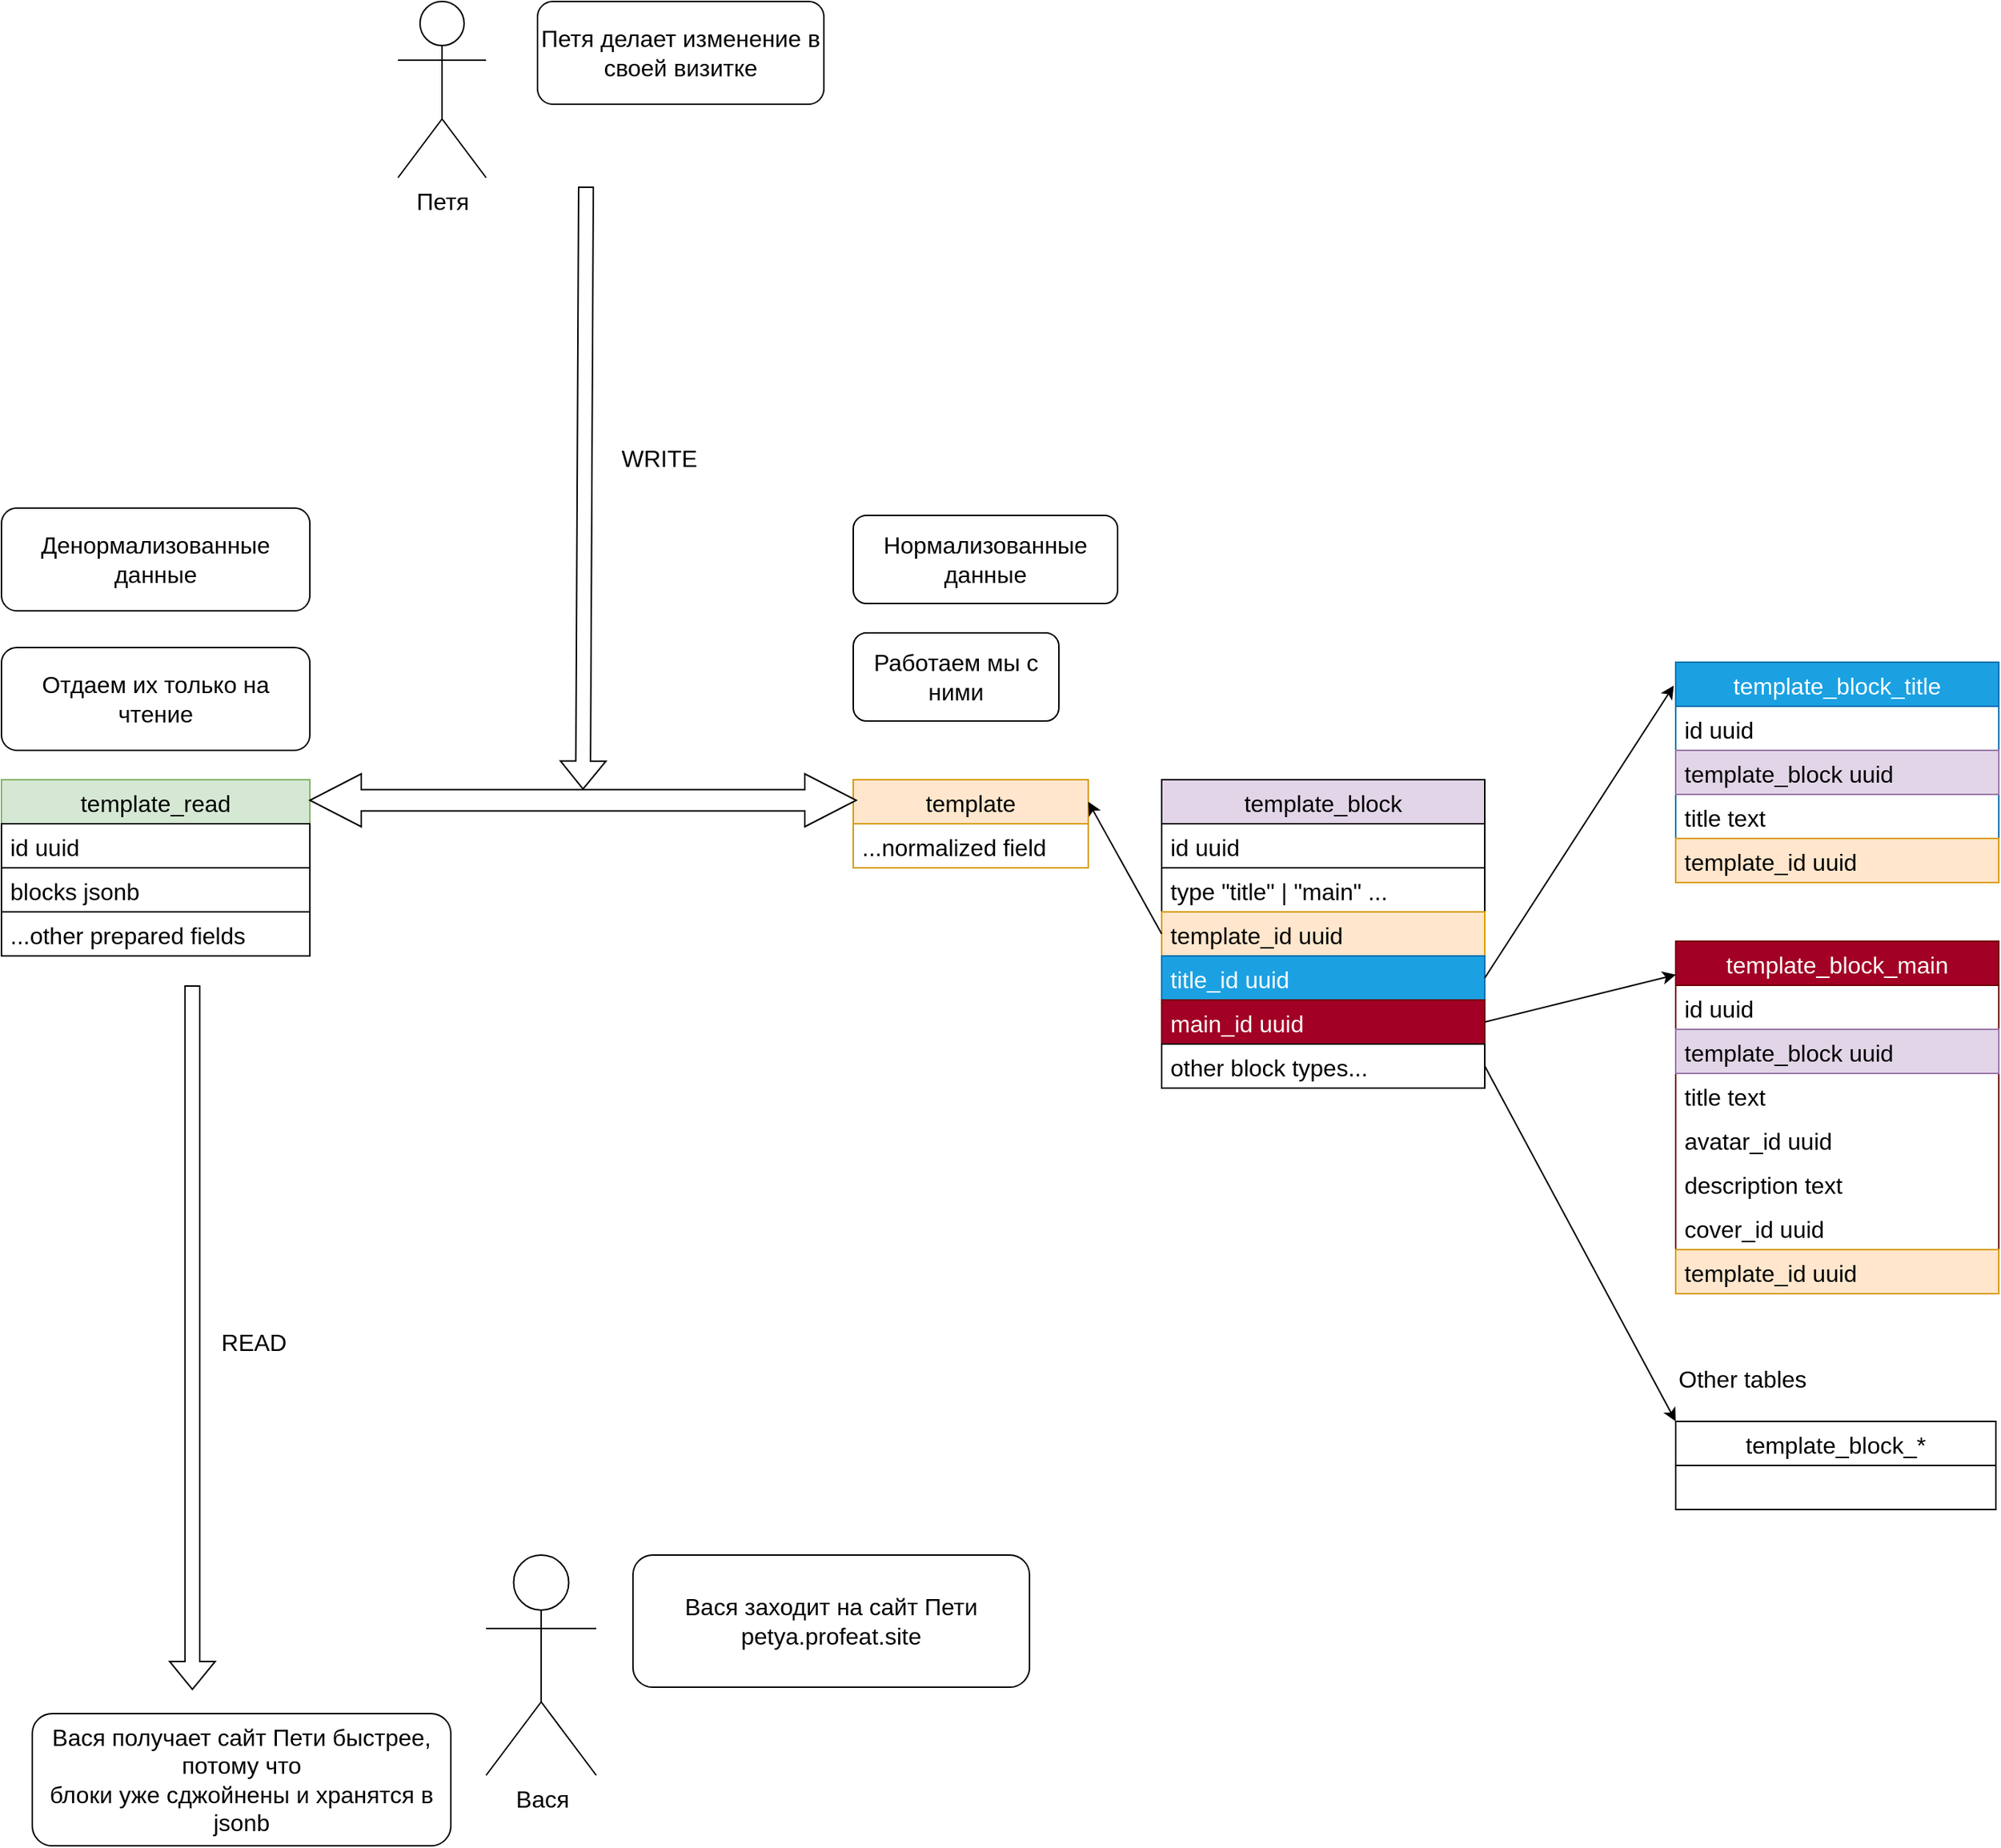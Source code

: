 <mxfile version="20.2.8" type="github"><diagram id="1wfIQtf_WRFNeuhbrH_D" name="Page-1"><mxGraphModel dx="1387" dy="846" grid="1" gridSize="10" guides="1" tooltips="1" connect="1" arrows="1" fold="1" page="1" pageScale="1" pageWidth="2339" pageHeight="3300" math="0" shadow="0"><root><mxCell id="0"/><mxCell id="1" parent="0"/><mxCell id="qSzkkwpFZmTFEwLg8y-q-1" value="template_read" style="swimlane;fontStyle=0;childLayout=stackLayout;horizontal=1;startSize=30;horizontalStack=0;resizeParent=1;resizeParentMax=0;resizeLast=0;collapsible=1;marginBottom=0;fillColor=#d5e8d4;strokeColor=#82b366;fontSize=16;" vertex="1" parent="1"><mxGeometry x="102" y="654" width="210" height="120" as="geometry"/></mxCell><mxCell id="qSzkkwpFZmTFEwLg8y-q-2" value="id uuid" style="text;strokeColor=default;fillColor=none;align=left;verticalAlign=middle;spacingLeft=4;spacingRight=4;overflow=hidden;points=[[0,0.5],[1,0.5]];portConstraint=eastwest;rotatable=0;fontSize=16;" vertex="1" parent="qSzkkwpFZmTFEwLg8y-q-1"><mxGeometry y="30" width="210" height="30" as="geometry"/></mxCell><mxCell id="qSzkkwpFZmTFEwLg8y-q-3" value="blocks jsonb" style="text;strokeColor=default;fillColor=none;align=left;verticalAlign=middle;spacingLeft=4;spacingRight=4;overflow=hidden;points=[[0,0.5],[1,0.5]];portConstraint=eastwest;rotatable=0;fontSize=16;" vertex="1" parent="qSzkkwpFZmTFEwLg8y-q-1"><mxGeometry y="60" width="210" height="30" as="geometry"/></mxCell><mxCell id="qSzkkwpFZmTFEwLg8y-q-10" value="...other prepared fields" style="text;strokeColor=default;fillColor=none;align=left;verticalAlign=middle;spacingLeft=4;spacingRight=4;overflow=hidden;points=[[0,0.5],[1,0.5]];portConstraint=eastwest;rotatable=0;fontSize=16;" vertex="1" parent="qSzkkwpFZmTFEwLg8y-q-1"><mxGeometry y="90" width="210" height="30" as="geometry"/></mxCell><mxCell id="qSzkkwpFZmTFEwLg8y-q-5" value="template" style="swimlane;fontStyle=0;childLayout=stackLayout;horizontal=1;startSize=30;horizontalStack=0;resizeParent=1;resizeParentMax=0;resizeLast=0;collapsible=1;marginBottom=0;fillColor=#ffe6cc;strokeColor=#d79b00;fontSize=16;" vertex="1" parent="1"><mxGeometry x="682" y="654" width="160" height="60" as="geometry"/></mxCell><mxCell id="qSzkkwpFZmTFEwLg8y-q-7" value="...normalized field" style="text;strokeColor=none;fillColor=none;align=left;verticalAlign=middle;spacingLeft=4;spacingRight=4;overflow=hidden;points=[[0,0.5],[1,0.5]];portConstraint=eastwest;rotatable=0;fontSize=16;" vertex="1" parent="qSzkkwpFZmTFEwLg8y-q-5"><mxGeometry y="30" width="160" height="30" as="geometry"/></mxCell><mxCell id="qSzkkwpFZmTFEwLg8y-q-11" value="template_block" style="swimlane;fontStyle=0;childLayout=stackLayout;horizontal=1;startSize=30;horizontalStack=0;resizeParent=1;resizeParentMax=0;resizeLast=0;collapsible=1;marginBottom=0;fillColor=#e1d5e7;strokeColor=default;fontSize=16;" vertex="1" parent="1"><mxGeometry x="892" y="654" width="220" height="210" as="geometry"/></mxCell><mxCell id="qSzkkwpFZmTFEwLg8y-q-12" value="id uuid" style="text;strokeColor=default;fillColor=none;align=left;verticalAlign=middle;spacingLeft=4;spacingRight=4;overflow=hidden;points=[[0,0.5],[1,0.5]];portConstraint=eastwest;rotatable=0;fontSize=16;" vertex="1" parent="qSzkkwpFZmTFEwLg8y-q-11"><mxGeometry y="30" width="220" height="30" as="geometry"/></mxCell><mxCell id="qSzkkwpFZmTFEwLg8y-q-71" value="type &quot;title&quot; | &quot;main&quot; ..." style="text;strokeColor=default;fillColor=none;align=left;verticalAlign=middle;spacingLeft=4;spacingRight=4;overflow=hidden;points=[[0,0.5],[1,0.5]];portConstraint=eastwest;rotatable=0;fontSize=16;" vertex="1" parent="qSzkkwpFZmTFEwLg8y-q-11"><mxGeometry y="60" width="220" height="30" as="geometry"/></mxCell><mxCell id="qSzkkwpFZmTFEwLg8y-q-14" value="template_id uuid" style="text;strokeColor=#d79b00;fillColor=#ffe6cc;align=left;verticalAlign=middle;spacingLeft=4;spacingRight=4;overflow=hidden;points=[[0,0.5],[1,0.5]];portConstraint=eastwest;rotatable=0;fontSize=16;" vertex="1" parent="qSzkkwpFZmTFEwLg8y-q-11"><mxGeometry y="90" width="220" height="30" as="geometry"/></mxCell><mxCell id="qSzkkwpFZmTFEwLg8y-q-50" value="title_id uuid" style="text;strokeColor=#006EAF;fillColor=#1ba1e2;align=left;verticalAlign=middle;spacingLeft=4;spacingRight=4;overflow=hidden;points=[[0,0.5],[1,0.5]];portConstraint=eastwest;rotatable=0;fontSize=16;rounded=0;shadow=0;fontColor=#ffffff;" vertex="1" parent="qSzkkwpFZmTFEwLg8y-q-11"><mxGeometry y="120" width="220" height="30" as="geometry"/></mxCell><mxCell id="qSzkkwpFZmTFEwLg8y-q-55" value="main_id uuid" style="text;strokeColor=#6F0000;fillColor=#a20025;align=left;verticalAlign=middle;spacingLeft=4;spacingRight=4;overflow=hidden;points=[[0,0.5],[1,0.5]];portConstraint=eastwest;rotatable=0;fontSize=16;fontColor=#ffffff;" vertex="1" parent="qSzkkwpFZmTFEwLg8y-q-11"><mxGeometry y="150" width="220" height="30" as="geometry"/></mxCell><mxCell id="qSzkkwpFZmTFEwLg8y-q-72" value="other block types..." style="text;strokeColor=default;fillColor=none;align=left;verticalAlign=middle;spacingLeft=4;spacingRight=4;overflow=hidden;points=[[0,0.5],[1,0.5]];portConstraint=eastwest;rotatable=0;fontSize=16;" vertex="1" parent="qSzkkwpFZmTFEwLg8y-q-11"><mxGeometry y="180" width="220" height="30" as="geometry"/></mxCell><mxCell id="qSzkkwpFZmTFEwLg8y-q-15" value="" style="endArrow=classic;html=1;rounded=0;entryX=1;entryY=0.25;entryDx=0;entryDy=0;exitX=0;exitY=0.5;exitDx=0;exitDy=0;fontSize=16;" edge="1" parent="1" source="qSzkkwpFZmTFEwLg8y-q-14" target="qSzkkwpFZmTFEwLg8y-q-5"><mxGeometry width="50" height="50" relative="1" as="geometry"><mxPoint x="722" y="764" as="sourcePoint"/><mxPoint x="772" y="714" as="targetPoint"/></mxGeometry></mxCell><mxCell id="qSzkkwpFZmTFEwLg8y-q-19" value="Петя" style="shape=umlActor;verticalLabelPosition=bottom;verticalAlign=top;html=1;outlineConnect=0;fontSize=16;" vertex="1" parent="1"><mxGeometry x="372" y="124" width="60" height="120" as="geometry"/></mxCell><mxCell id="qSzkkwpFZmTFEwLg8y-q-23" value="&lt;font style=&quot;font-size: 16px;&quot;&gt;Петя делает изменение в своей визитке&lt;/font&gt;" style="rounded=1;whiteSpace=wrap;html=1;fontSize=16;" vertex="1" parent="1"><mxGeometry x="467" y="124" width="195" height="70" as="geometry"/></mxCell><mxCell id="qSzkkwpFZmTFEwLg8y-q-26" value="" style="shape=flexArrow;endArrow=classic;html=1;rounded=0;fontSize=16;entryX=0.5;entryY=0;entryDx=0;entryDy=10.8;entryPerimeter=0;" edge="1" parent="1" target="qSzkkwpFZmTFEwLg8y-q-85"><mxGeometry width="50" height="50" relative="1" as="geometry"><mxPoint x="500" y="250" as="sourcePoint"/><mxPoint x="500" y="650" as="targetPoint"/></mxGeometry></mxCell><mxCell id="qSzkkwpFZmTFEwLg8y-q-28" value="WRITE" style="text;html=1;strokeColor=none;fillColor=none;align=center;verticalAlign=middle;whiteSpace=wrap;rounded=0;fontSize=16;" vertex="1" parent="1"><mxGeometry x="520" y="420" width="60" height="30" as="geometry"/></mxCell><mxCell id="qSzkkwpFZmTFEwLg8y-q-34" value="Вася" style="shape=umlActor;verticalLabelPosition=bottom;verticalAlign=top;html=1;outlineConnect=0;fontSize=16;" vertex="1" parent="1"><mxGeometry x="432" y="1182" width="75" height="150" as="geometry"/></mxCell><mxCell id="qSzkkwpFZmTFEwLg8y-q-37" value="&lt;font style=&quot;font-size: 16px;&quot;&gt;Вася заходит на сайт Пети&lt;br style=&quot;font-size: 16px;&quot;&gt;petya.profeat.site&lt;/font&gt;" style="rounded=1;whiteSpace=wrap;html=1;fontSize=16;" vertex="1" parent="1"><mxGeometry x="532" y="1182" width="270" height="90" as="geometry"/></mxCell><mxCell id="qSzkkwpFZmTFEwLg8y-q-39" value="" style="shape=flexArrow;endArrow=classic;html=1;rounded=0;fontSize=16;" edge="1" parent="1"><mxGeometry width="50" height="50" relative="1" as="geometry"><mxPoint x="232" y="794" as="sourcePoint"/><mxPoint x="232" y="1274" as="targetPoint"/></mxGeometry></mxCell><mxCell id="qSzkkwpFZmTFEwLg8y-q-40" value="&lt;font style=&quot;font-size: 16px;&quot;&gt;READ&lt;/font&gt;" style="text;html=1;strokeColor=none;fillColor=none;align=center;verticalAlign=middle;whiteSpace=wrap;rounded=0;fontSize=16;" vertex="1" parent="1"><mxGeometry x="244" y="1022" width="60" height="30" as="geometry"/></mxCell><mxCell id="qSzkkwpFZmTFEwLg8y-q-42" value="&lt;font style=&quot;font-size: 16px;&quot;&gt;Вася получает сайт Пети быстрее, потому что&lt;br style=&quot;font-size: 16px;&quot;&gt;блоки уже сджойнены и хранятся в jsonb&lt;/font&gt;" style="rounded=1;whiteSpace=wrap;html=1;fontSize=16;" vertex="1" parent="1"><mxGeometry x="123" y="1290" width="285" height="90" as="geometry"/></mxCell><mxCell id="qSzkkwpFZmTFEwLg8y-q-46" value="Нормализованные данные" style="rounded=1;whiteSpace=wrap;html=1;fontSize=16;" vertex="1" parent="1"><mxGeometry x="682" y="474" width="180" height="60" as="geometry"/></mxCell><mxCell id="qSzkkwpFZmTFEwLg8y-q-47" value="Денормализованные данные" style="rounded=1;whiteSpace=wrap;html=1;fontSize=16;" vertex="1" parent="1"><mxGeometry x="102" y="469" width="210" height="70" as="geometry"/></mxCell><mxCell id="qSzkkwpFZmTFEwLg8y-q-48" value="Работаем мы с ними" style="rounded=1;whiteSpace=wrap;html=1;fontSize=16;" vertex="1" parent="1"><mxGeometry x="682" y="554" width="140" height="60" as="geometry"/></mxCell><mxCell id="qSzkkwpFZmTFEwLg8y-q-49" value="Отдаем их только на чтение" style="rounded=1;whiteSpace=wrap;html=1;fontSize=16;" vertex="1" parent="1"><mxGeometry x="102" y="564" width="210" height="70" as="geometry"/></mxCell><mxCell id="qSzkkwpFZmTFEwLg8y-q-51" value="template_block_title" style="swimlane;fontStyle=0;childLayout=stackLayout;horizontal=1;startSize=30;horizontalStack=0;resizeParent=1;resizeParentMax=0;resizeLast=0;collapsible=1;marginBottom=0;fontSize=16;fillColor=#1ba1e2;fontColor=#ffffff;strokeColor=#006EAF;" vertex="1" parent="1"><mxGeometry x="1242" y="574" width="220" height="150" as="geometry"/></mxCell><mxCell id="qSzkkwpFZmTFEwLg8y-q-52" value="id uuid" style="text;strokeColor=none;fillColor=none;align=left;verticalAlign=middle;spacingLeft=4;spacingRight=4;overflow=hidden;points=[[0,0.5],[1,0.5]];portConstraint=eastwest;rotatable=0;fontSize=16;" vertex="1" parent="qSzkkwpFZmTFEwLg8y-q-51"><mxGeometry y="30" width="220" height="30" as="geometry"/></mxCell><mxCell id="qSzkkwpFZmTFEwLg8y-q-53" value="template_block uuid" style="text;strokeColor=#9673a6;fillColor=#e1d5e7;align=left;verticalAlign=middle;spacingLeft=4;spacingRight=4;overflow=hidden;points=[[0,0.5],[1,0.5]];portConstraint=eastwest;rotatable=0;fontSize=16;" vertex="1" parent="qSzkkwpFZmTFEwLg8y-q-51"><mxGeometry y="60" width="220" height="30" as="geometry"/></mxCell><mxCell id="qSzkkwpFZmTFEwLg8y-q-54" value="title text" style="text;strokeColor=none;fillColor=none;align=left;verticalAlign=middle;spacingLeft=4;spacingRight=4;overflow=hidden;points=[[0,0.5],[1,0.5]];portConstraint=eastwest;rotatable=0;fontSize=16;" vertex="1" parent="qSzkkwpFZmTFEwLg8y-q-51"><mxGeometry y="90" width="220" height="30" as="geometry"/></mxCell><mxCell id="qSzkkwpFZmTFEwLg8y-q-70" value="template_id uuid" style="text;strokeColor=#d79b00;fillColor=#ffe6cc;align=left;verticalAlign=middle;spacingLeft=4;spacingRight=4;overflow=hidden;points=[[0,0.5],[1,0.5]];portConstraint=eastwest;rotatable=0;fontSize=16;" vertex="1" parent="qSzkkwpFZmTFEwLg8y-q-51"><mxGeometry y="120" width="220" height="30" as="geometry"/></mxCell><mxCell id="qSzkkwpFZmTFEwLg8y-q-60" value="template_block_main" style="swimlane;fontStyle=0;childLayout=stackLayout;horizontal=1;startSize=30;horizontalStack=0;resizeParent=1;resizeParentMax=0;resizeLast=0;collapsible=1;marginBottom=0;fontSize=16;fillColor=#a20025;fontColor=#ffffff;strokeColor=#6F0000;" vertex="1" parent="1"><mxGeometry x="1242" y="764" width="220" height="240" as="geometry"/></mxCell><mxCell id="qSzkkwpFZmTFEwLg8y-q-61" value="id uuid" style="text;strokeColor=none;fillColor=none;align=left;verticalAlign=middle;spacingLeft=4;spacingRight=4;overflow=hidden;points=[[0,0.5],[1,0.5]];portConstraint=eastwest;rotatable=0;fontSize=16;" vertex="1" parent="qSzkkwpFZmTFEwLg8y-q-60"><mxGeometry y="30" width="220" height="30" as="geometry"/></mxCell><mxCell id="qSzkkwpFZmTFEwLg8y-q-62" value="template_block uuid" style="text;strokeColor=#9673a6;fillColor=#e1d5e7;align=left;verticalAlign=middle;spacingLeft=4;spacingRight=4;overflow=hidden;points=[[0,0.5],[1,0.5]];portConstraint=eastwest;rotatable=0;fontSize=16;" vertex="1" parent="qSzkkwpFZmTFEwLg8y-q-60"><mxGeometry y="60" width="220" height="30" as="geometry"/></mxCell><mxCell id="qSzkkwpFZmTFEwLg8y-q-63" value="title text" style="text;strokeColor=none;fillColor=none;align=left;verticalAlign=middle;spacingLeft=4;spacingRight=4;overflow=hidden;points=[[0,0.5],[1,0.5]];portConstraint=eastwest;rotatable=0;fontSize=16;" vertex="1" parent="qSzkkwpFZmTFEwLg8y-q-60"><mxGeometry y="90" width="220" height="30" as="geometry"/></mxCell><mxCell id="qSzkkwpFZmTFEwLg8y-q-64" value="avatar_id uuid" style="text;strokeColor=none;fillColor=none;align=left;verticalAlign=middle;spacingLeft=4;spacingRight=4;overflow=hidden;points=[[0,0.5],[1,0.5]];portConstraint=eastwest;rotatable=0;fontSize=16;" vertex="1" parent="qSzkkwpFZmTFEwLg8y-q-60"><mxGeometry y="120" width="220" height="30" as="geometry"/></mxCell><mxCell id="qSzkkwpFZmTFEwLg8y-q-65" value="description text" style="text;strokeColor=none;fillColor=none;align=left;verticalAlign=middle;spacingLeft=4;spacingRight=4;overflow=hidden;points=[[0,0.5],[1,0.5]];portConstraint=eastwest;rotatable=0;fontSize=16;" vertex="1" parent="qSzkkwpFZmTFEwLg8y-q-60"><mxGeometry y="150" width="220" height="30" as="geometry"/></mxCell><mxCell id="qSzkkwpFZmTFEwLg8y-q-66" value="cover_id uuid" style="text;strokeColor=none;fillColor=none;align=left;verticalAlign=middle;spacingLeft=4;spacingRight=4;overflow=hidden;points=[[0,0.5],[1,0.5]];portConstraint=eastwest;rotatable=0;fontSize=16;" vertex="1" parent="qSzkkwpFZmTFEwLg8y-q-60"><mxGeometry y="180" width="220" height="30" as="geometry"/></mxCell><mxCell id="qSzkkwpFZmTFEwLg8y-q-69" value="template_id uuid" style="text;strokeColor=#d79b00;fillColor=#ffe6cc;align=left;verticalAlign=middle;spacingLeft=4;spacingRight=4;overflow=hidden;points=[[0,0.5],[1,0.5]];portConstraint=eastwest;rotatable=0;fontSize=16;" vertex="1" parent="qSzkkwpFZmTFEwLg8y-q-60"><mxGeometry y="210" width="220" height="30" as="geometry"/></mxCell><mxCell id="qSzkkwpFZmTFEwLg8y-q-67" value="" style="endArrow=classic;html=1;rounded=0;fontSize=16;exitX=1;exitY=0.5;exitDx=0;exitDy=0;entryX=-0.006;entryY=0.106;entryDx=0;entryDy=0;entryPerimeter=0;" edge="1" parent="1" source="qSzkkwpFZmTFEwLg8y-q-50" target="qSzkkwpFZmTFEwLg8y-q-51"><mxGeometry width="50" height="50" relative="1" as="geometry"><mxPoint x="1122" y="624" as="sourcePoint"/><mxPoint x="1172" y="574" as="targetPoint"/></mxGeometry></mxCell><mxCell id="qSzkkwpFZmTFEwLg8y-q-68" value="" style="endArrow=classic;html=1;rounded=0;fontSize=16;entryX=0;entryY=0.095;entryDx=0;entryDy=0;entryPerimeter=0;exitX=1;exitY=0.5;exitDx=0;exitDy=0;" edge="1" parent="1" source="qSzkkwpFZmTFEwLg8y-q-55" target="qSzkkwpFZmTFEwLg8y-q-60"><mxGeometry width="50" height="50" relative="1" as="geometry"><mxPoint x="1122" y="944" as="sourcePoint"/><mxPoint x="762" y="684" as="targetPoint"/></mxGeometry></mxCell><mxCell id="qSzkkwpFZmTFEwLg8y-q-73" value="template_block_*" style="swimlane;fontStyle=0;childLayout=stackLayout;horizontal=1;startSize=30;horizontalStack=0;resizeParent=1;resizeParentMax=0;resizeLast=0;collapsible=1;marginBottom=0;rounded=0;shadow=0;strokeColor=default;fontSize=16;" vertex="1" parent="1"><mxGeometry x="1242" y="1091" width="218" height="60" as="geometry"/></mxCell><mxCell id="qSzkkwpFZmTFEwLg8y-q-79" value="" style="endArrow=classic;html=1;rounded=0;fontSize=16;entryX=0;entryY=0;entryDx=0;entryDy=0;exitX=1;exitY=0.5;exitDx=0;exitDy=0;" edge="1" parent="1" source="qSzkkwpFZmTFEwLg8y-q-72" target="qSzkkwpFZmTFEwLg8y-q-73"><mxGeometry width="50" height="50" relative="1" as="geometry"><mxPoint x="1151" y="1131" as="sourcePoint"/><mxPoint x="902" y="804" as="targetPoint"/></mxGeometry></mxCell><mxCell id="qSzkkwpFZmTFEwLg8y-q-80" value="Other tables" style="text;html=1;strokeColor=none;fillColor=none;align=left;verticalAlign=middle;whiteSpace=wrap;rounded=0;shadow=0;fontSize=16;" vertex="1" parent="1"><mxGeometry x="1242" y="1047" width="168" height="30" as="geometry"/></mxCell><mxCell id="qSzkkwpFZmTFEwLg8y-q-85" value="" style="html=1;shadow=0;dashed=0;align=center;verticalAlign=middle;shape=mxgraph.arrows2.twoWayArrow;dy=0.6;dx=35;rounded=0;labelBackgroundColor=#82B366;strokeColor=default;fontSize=16;fontColor=#FFFFFF;" vertex="1" parent="1"><mxGeometry x="312" y="650" width="372" height="36" as="geometry"/></mxCell></root></mxGraphModel></diagram></mxfile>